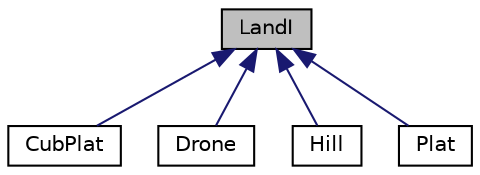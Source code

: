 digraph "LandI"
{
 // LATEX_PDF_SIZE
  edge [fontname="Helvetica",fontsize="10",labelfontname="Helvetica",labelfontsize="10"];
  node [fontname="Helvetica",fontsize="10",shape=record];
  Node1 [label="LandI",height=0.2,width=0.4,color="black", fillcolor="grey75", style="filled", fontcolor="black",tooltip="Modeluje pojęcie klasy LandI."];
  Node1 -> Node2 [dir="back",color="midnightblue",fontsize="10",style="solid",fontname="Helvetica"];
  Node2 [label="CubPlat",height=0.2,width=0.4,color="black", fillcolor="white", style="filled",URL="$class_cub_plat.html",tooltip="Modeluje pojęcie obiektu klasy CubPlat."];
  Node1 -> Node3 [dir="back",color="midnightblue",fontsize="10",style="solid",fontname="Helvetica"];
  Node3 [label="Drone",height=0.2,width=0.4,color="black", fillcolor="white", style="filled",URL="$class_drone.html",tooltip="Modeluje pojęcie Drona jako złożonego obiektu Tworzy obiekt dron złożony z korpusu,..."];
  Node1 -> Node4 [dir="back",color="midnightblue",fontsize="10",style="solid",fontname="Helvetica"];
  Node4 [label="Hill",height=0.2,width=0.4,color="black", fillcolor="white", style="filled",URL="$class_hill.html",tooltip="Modeluje pojęcie obiektu Hill - wzgorze będącego przeszkodą Tworzy obiekt złożony z losowej liczby wi..."];
  Node1 -> Node5 [dir="back",color="midnightblue",fontsize="10",style="solid",fontname="Helvetica"];
  Node5 [label="Plat",height=0.2,width=0.4,color="black", fillcolor="white", style="filled",URL="$class_plat.html",tooltip="Modeluje pojęcie płaskowyżu jako obiektu będącego przeszkodą Tworzy obiekt złożony z losowej liczby w..."];
}
